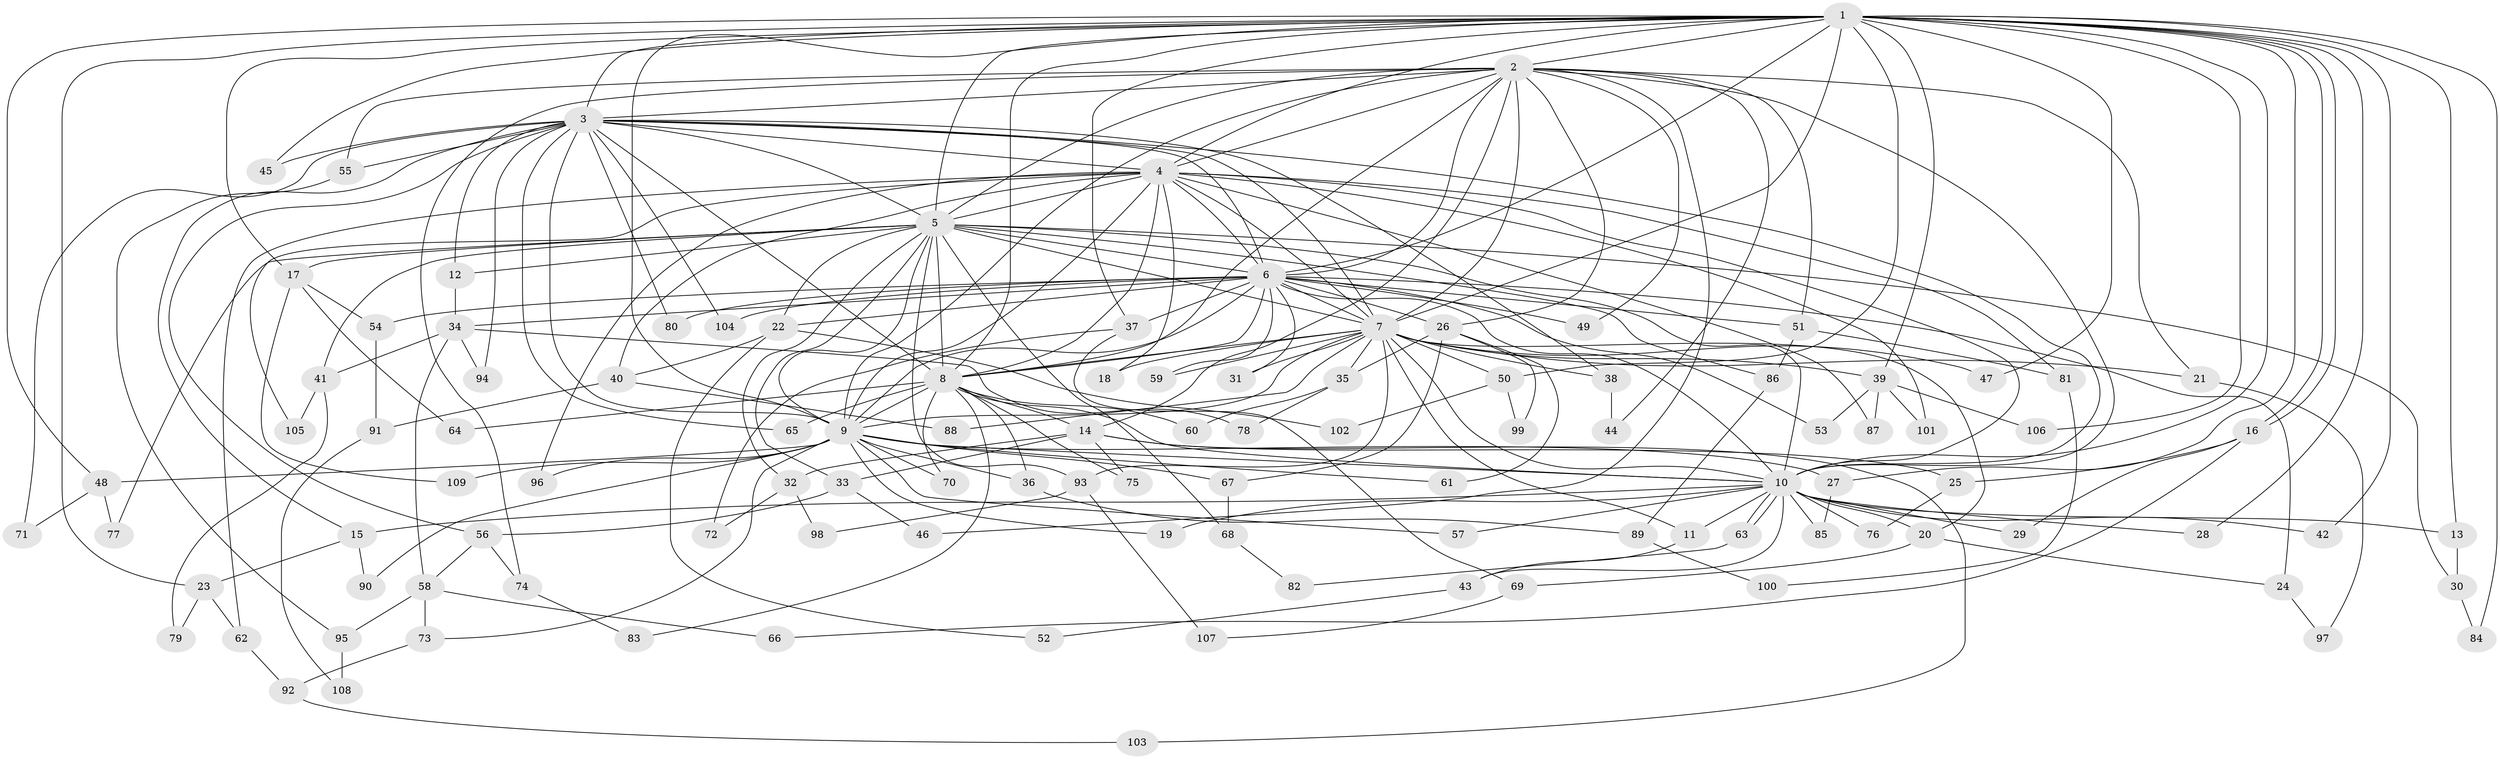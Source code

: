 // coarse degree distribution, {21: 0.012658227848101266, 16: 0.012658227848101266, 17: 0.02531645569620253, 28: 0.012658227848101266, 18: 0.012658227848101266, 19: 0.012658227848101266, 26: 0.012658227848101266, 3: 0.11392405063291139, 7: 0.02531645569620253, 4: 0.13924050632911392, 5: 0.08860759493670886, 2: 0.5063291139240507, 6: 0.012658227848101266, 8: 0.012658227848101266}
// Generated by graph-tools (version 1.1) at 2025/23/03/03/25 07:23:46]
// undirected, 109 vertices, 243 edges
graph export_dot {
graph [start="1"]
  node [color=gray90,style=filled];
  1;
  2;
  3;
  4;
  5;
  6;
  7;
  8;
  9;
  10;
  11;
  12;
  13;
  14;
  15;
  16;
  17;
  18;
  19;
  20;
  21;
  22;
  23;
  24;
  25;
  26;
  27;
  28;
  29;
  30;
  31;
  32;
  33;
  34;
  35;
  36;
  37;
  38;
  39;
  40;
  41;
  42;
  43;
  44;
  45;
  46;
  47;
  48;
  49;
  50;
  51;
  52;
  53;
  54;
  55;
  56;
  57;
  58;
  59;
  60;
  61;
  62;
  63;
  64;
  65;
  66;
  67;
  68;
  69;
  70;
  71;
  72;
  73;
  74;
  75;
  76;
  77;
  78;
  79;
  80;
  81;
  82;
  83;
  84;
  85;
  86;
  87;
  88;
  89;
  90;
  91;
  92;
  93;
  94;
  95;
  96;
  97;
  98;
  99;
  100;
  101;
  102;
  103;
  104;
  105;
  106;
  107;
  108;
  109;
  1 -- 2;
  1 -- 3;
  1 -- 4;
  1 -- 5;
  1 -- 6;
  1 -- 7;
  1 -- 8;
  1 -- 9;
  1 -- 10;
  1 -- 13;
  1 -- 16;
  1 -- 16;
  1 -- 17;
  1 -- 23;
  1 -- 27;
  1 -- 28;
  1 -- 37;
  1 -- 39;
  1 -- 42;
  1 -- 45;
  1 -- 47;
  1 -- 48;
  1 -- 50;
  1 -- 84;
  1 -- 106;
  2 -- 3;
  2 -- 4;
  2 -- 5;
  2 -- 6;
  2 -- 7;
  2 -- 8;
  2 -- 9;
  2 -- 10;
  2 -- 14;
  2 -- 21;
  2 -- 26;
  2 -- 44;
  2 -- 46;
  2 -- 49;
  2 -- 51;
  2 -- 55;
  2 -- 74;
  3 -- 4;
  3 -- 5;
  3 -- 6;
  3 -- 7;
  3 -- 8;
  3 -- 9;
  3 -- 10;
  3 -- 12;
  3 -- 15;
  3 -- 38;
  3 -- 45;
  3 -- 55;
  3 -- 56;
  3 -- 65;
  3 -- 71;
  3 -- 80;
  3 -- 94;
  3 -- 104;
  4 -- 5;
  4 -- 6;
  4 -- 7;
  4 -- 8;
  4 -- 9;
  4 -- 10;
  4 -- 18;
  4 -- 40;
  4 -- 62;
  4 -- 81;
  4 -- 87;
  4 -- 96;
  4 -- 101;
  4 -- 105;
  5 -- 6;
  5 -- 7;
  5 -- 8;
  5 -- 9;
  5 -- 10;
  5 -- 12;
  5 -- 17;
  5 -- 22;
  5 -- 30;
  5 -- 32;
  5 -- 33;
  5 -- 41;
  5 -- 68;
  5 -- 77;
  5 -- 86;
  5 -- 93;
  6 -- 7;
  6 -- 8;
  6 -- 9;
  6 -- 10;
  6 -- 22;
  6 -- 24;
  6 -- 26;
  6 -- 31;
  6 -- 34;
  6 -- 37;
  6 -- 49;
  6 -- 51;
  6 -- 53;
  6 -- 54;
  6 -- 59;
  6 -- 80;
  6 -- 104;
  7 -- 8;
  7 -- 9;
  7 -- 10;
  7 -- 11;
  7 -- 18;
  7 -- 20;
  7 -- 21;
  7 -- 31;
  7 -- 35;
  7 -- 38;
  7 -- 39;
  7 -- 47;
  7 -- 50;
  7 -- 59;
  7 -- 88;
  7 -- 93;
  8 -- 9;
  8 -- 10;
  8 -- 14;
  8 -- 36;
  8 -- 60;
  8 -- 64;
  8 -- 65;
  8 -- 70;
  8 -- 75;
  8 -- 83;
  9 -- 10;
  9 -- 19;
  9 -- 27;
  9 -- 36;
  9 -- 48;
  9 -- 57;
  9 -- 61;
  9 -- 67;
  9 -- 70;
  9 -- 73;
  9 -- 90;
  9 -- 96;
  9 -- 109;
  10 -- 11;
  10 -- 13;
  10 -- 15;
  10 -- 19;
  10 -- 20;
  10 -- 28;
  10 -- 29;
  10 -- 42;
  10 -- 43;
  10 -- 57;
  10 -- 63;
  10 -- 63;
  10 -- 76;
  10 -- 85;
  11 -- 43;
  12 -- 34;
  13 -- 30;
  14 -- 25;
  14 -- 32;
  14 -- 33;
  14 -- 75;
  14 -- 103;
  15 -- 23;
  15 -- 90;
  16 -- 25;
  16 -- 29;
  16 -- 66;
  17 -- 54;
  17 -- 64;
  17 -- 109;
  20 -- 24;
  20 -- 69;
  21 -- 97;
  22 -- 40;
  22 -- 52;
  22 -- 102;
  23 -- 62;
  23 -- 79;
  24 -- 97;
  25 -- 76;
  26 -- 35;
  26 -- 61;
  26 -- 67;
  26 -- 99;
  27 -- 85;
  30 -- 84;
  32 -- 72;
  32 -- 98;
  33 -- 46;
  33 -- 56;
  34 -- 41;
  34 -- 58;
  34 -- 78;
  34 -- 94;
  35 -- 60;
  35 -- 78;
  36 -- 89;
  37 -- 69;
  37 -- 72;
  38 -- 44;
  39 -- 53;
  39 -- 87;
  39 -- 101;
  39 -- 106;
  40 -- 88;
  40 -- 91;
  41 -- 79;
  41 -- 105;
  43 -- 52;
  48 -- 71;
  48 -- 77;
  50 -- 99;
  50 -- 102;
  51 -- 81;
  51 -- 86;
  54 -- 91;
  55 -- 95;
  56 -- 58;
  56 -- 74;
  58 -- 66;
  58 -- 73;
  58 -- 95;
  62 -- 92;
  63 -- 82;
  67 -- 68;
  68 -- 82;
  69 -- 107;
  73 -- 92;
  74 -- 83;
  81 -- 100;
  86 -- 89;
  89 -- 100;
  91 -- 108;
  92 -- 103;
  93 -- 98;
  93 -- 107;
  95 -- 108;
}
